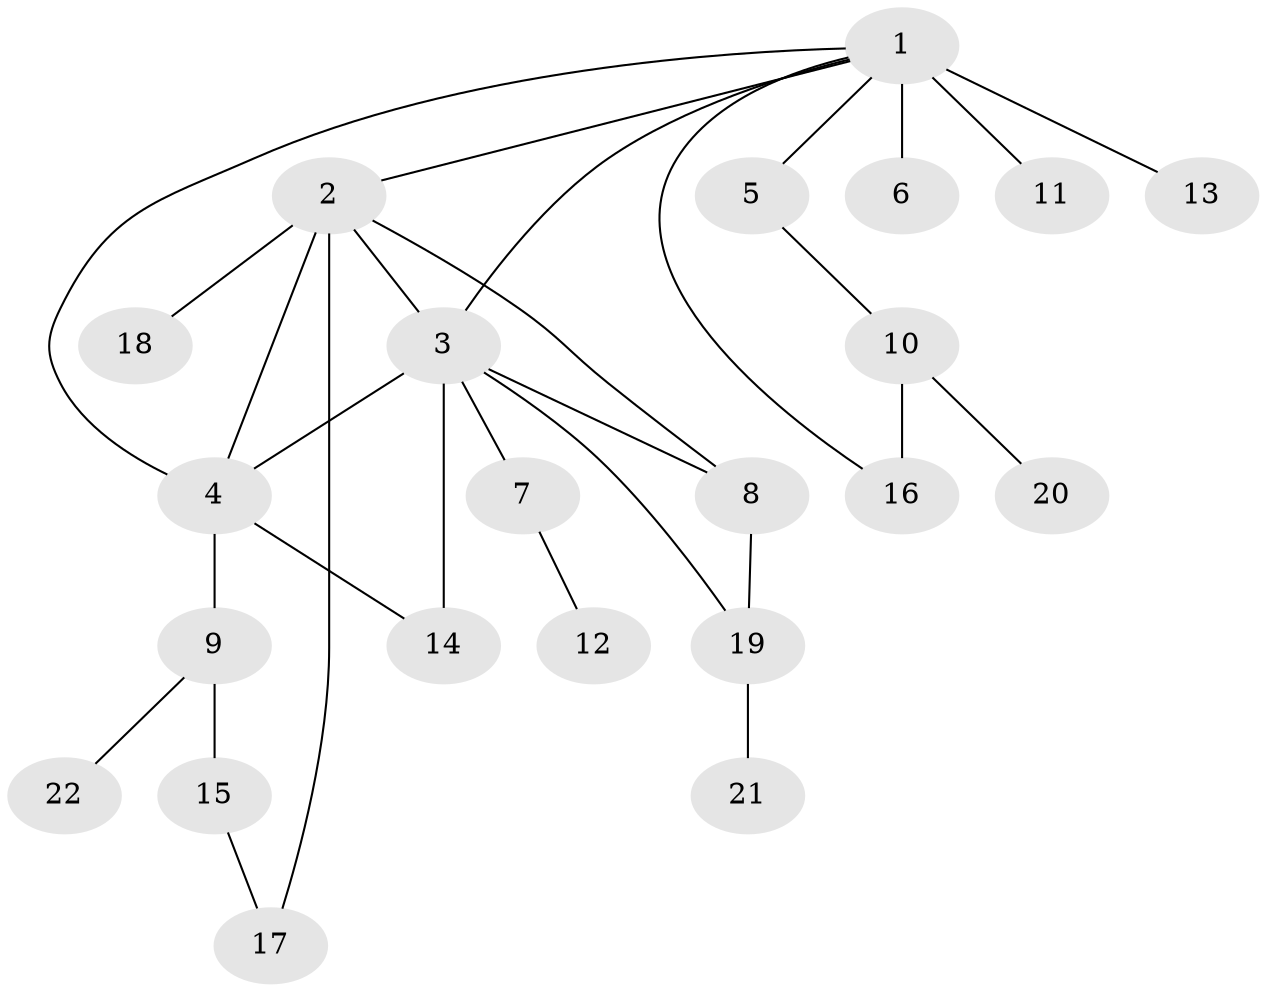 // original degree distribution, {16: 0.037037037037037035, 9: 0.018518518518518517, 2: 0.18518518518518517, 3: 0.1111111111111111, 5: 0.018518518518518517, 1: 0.5555555555555556, 4: 0.07407407407407407}
// Generated by graph-tools (version 1.1) at 2025/50/03/04/25 22:50:32]
// undirected, 22 vertices, 29 edges
graph export_dot {
  node [color=gray90,style=filled];
  1;
  2;
  3;
  4;
  5;
  6;
  7;
  8;
  9;
  10;
  11;
  12;
  13;
  14;
  15;
  16;
  17;
  18;
  19;
  20;
  21;
  22;
  1 -- 2 [weight=1.0];
  1 -- 3 [weight=1.0];
  1 -- 4 [weight=2.0];
  1 -- 5 [weight=1.0];
  1 -- 6 [weight=1.0];
  1 -- 11 [weight=5.0];
  1 -- 13 [weight=1.0];
  1 -- 16 [weight=1.0];
  2 -- 3 [weight=1.0];
  2 -- 4 [weight=1.0];
  2 -- 8 [weight=1.0];
  2 -- 17 [weight=1.0];
  2 -- 18 [weight=1.0];
  3 -- 4 [weight=8.0];
  3 -- 7 [weight=1.0];
  3 -- 8 [weight=1.0];
  3 -- 14 [weight=1.0];
  3 -- 19 [weight=1.0];
  4 -- 9 [weight=1.0];
  4 -- 14 [weight=1.0];
  5 -- 10 [weight=1.0];
  7 -- 12 [weight=1.0];
  8 -- 19 [weight=1.0];
  9 -- 15 [weight=1.0];
  9 -- 22 [weight=1.0];
  10 -- 16 [weight=2.0];
  10 -- 20 [weight=1.0];
  15 -- 17 [weight=1.0];
  19 -- 21 [weight=1.0];
}

